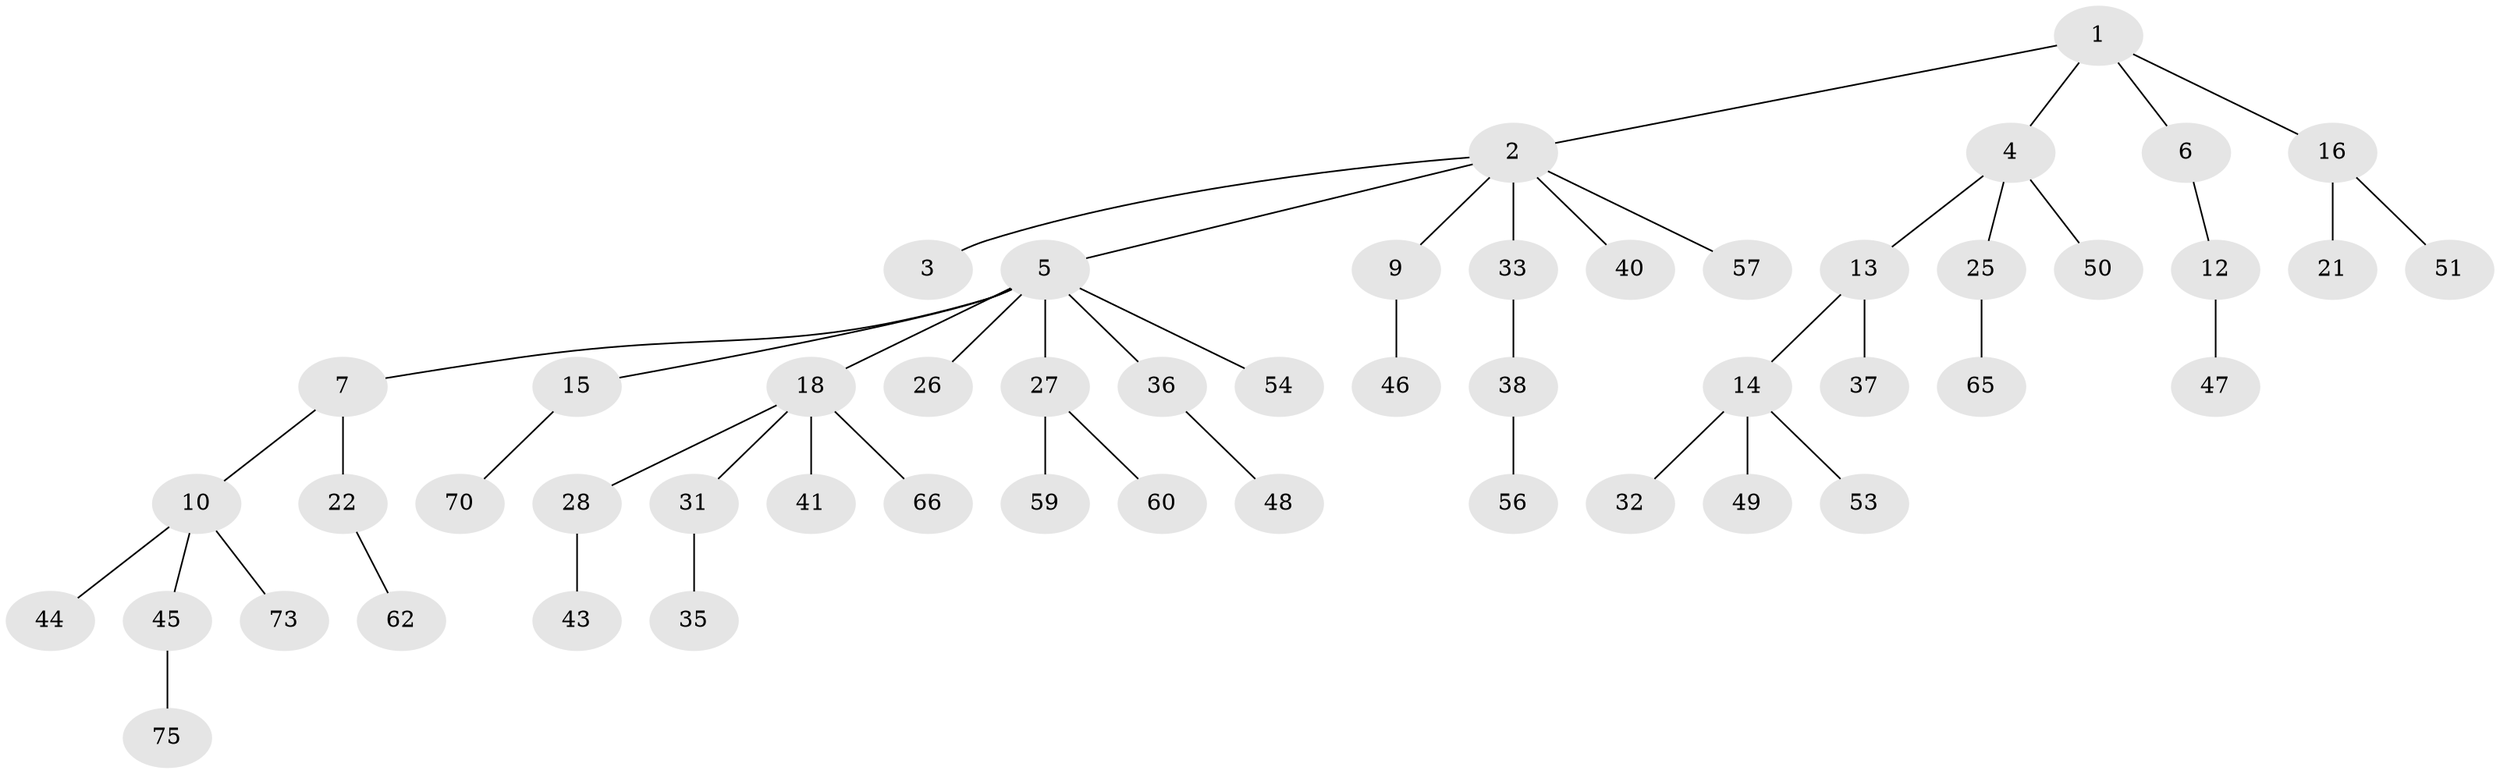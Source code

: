 // Generated by graph-tools (version 1.1) at 2025/24/03/03/25 07:24:07]
// undirected, 51 vertices, 50 edges
graph export_dot {
graph [start="1"]
  node [color=gray90,style=filled];
  1 [super="+52"];
  2 [super="+8"];
  3;
  4 [super="+64"];
  5 [super="+11"];
  6 [super="+76"];
  7;
  9 [super="+20"];
  10 [super="+19"];
  12 [super="+24"];
  13 [super="+23"];
  14 [super="+17"];
  15;
  16 [super="+30"];
  18 [super="+29"];
  21 [super="+34"];
  22 [super="+42"];
  25;
  26;
  27 [super="+55"];
  28;
  31 [super="+58"];
  32;
  33;
  35 [super="+69"];
  36;
  37;
  38 [super="+39"];
  40;
  41;
  43 [super="+61"];
  44;
  45 [super="+74"];
  46;
  47 [super="+63"];
  48;
  49 [super="+67"];
  50;
  51 [super="+68"];
  53 [super="+71"];
  54 [super="+72"];
  56;
  57;
  59;
  60;
  62;
  65;
  66;
  70;
  73;
  75;
  1 -- 2;
  1 -- 4;
  1 -- 6;
  1 -- 16;
  2 -- 3;
  2 -- 5;
  2 -- 40;
  2 -- 57;
  2 -- 9;
  2 -- 33;
  4 -- 13;
  4 -- 25;
  4 -- 50;
  5 -- 7;
  5 -- 15;
  5 -- 18;
  5 -- 54;
  5 -- 26;
  5 -- 27;
  5 -- 36;
  6 -- 12;
  7 -- 10;
  7 -- 22;
  9 -- 46;
  10 -- 44;
  10 -- 45;
  10 -- 73;
  12 -- 47;
  13 -- 14;
  13 -- 37;
  14 -- 32;
  14 -- 49;
  14 -- 53;
  15 -- 70;
  16 -- 21;
  16 -- 51;
  18 -- 28;
  18 -- 31;
  18 -- 66;
  18 -- 41;
  22 -- 62;
  25 -- 65;
  27 -- 59;
  27 -- 60;
  28 -- 43;
  31 -- 35;
  33 -- 38;
  36 -- 48;
  38 -- 56;
  45 -- 75;
}
